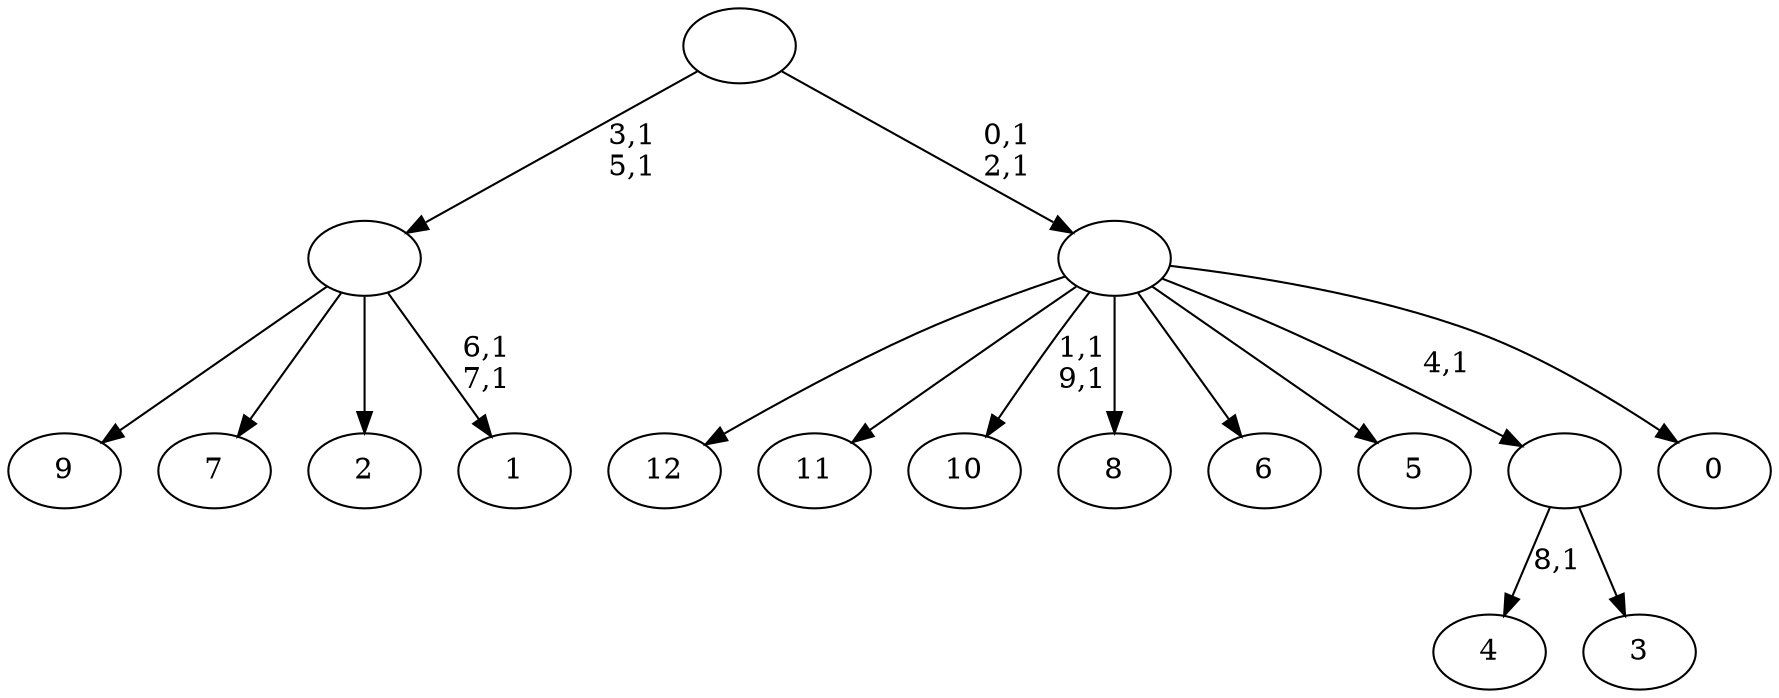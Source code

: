 digraph T {
	23 [label="12"]
	22 [label="11"]
	21 [label="10"]
	18 [label="9"]
	17 [label="8"]
	16 [label="7"]
	15 [label="6"]
	14 [label="5"]
	13 [label="4"]
	11 [label="3"]
	10 [label=""]
	9 [label="2"]
	8 [label="1"]
	5 [label=""]
	3 [label="0"]
	2 [label=""]
	0 [label=""]
	10 -> 13 [label="8,1"]
	10 -> 11 [label=""]
	5 -> 8 [label="6,1\n7,1"]
	5 -> 18 [label=""]
	5 -> 16 [label=""]
	5 -> 9 [label=""]
	2 -> 21 [label="1,1\n9,1"]
	2 -> 23 [label=""]
	2 -> 22 [label=""]
	2 -> 17 [label=""]
	2 -> 15 [label=""]
	2 -> 14 [label=""]
	2 -> 10 [label="4,1"]
	2 -> 3 [label=""]
	0 -> 2 [label="0,1\n2,1"]
	0 -> 5 [label="3,1\n5,1"]
}
